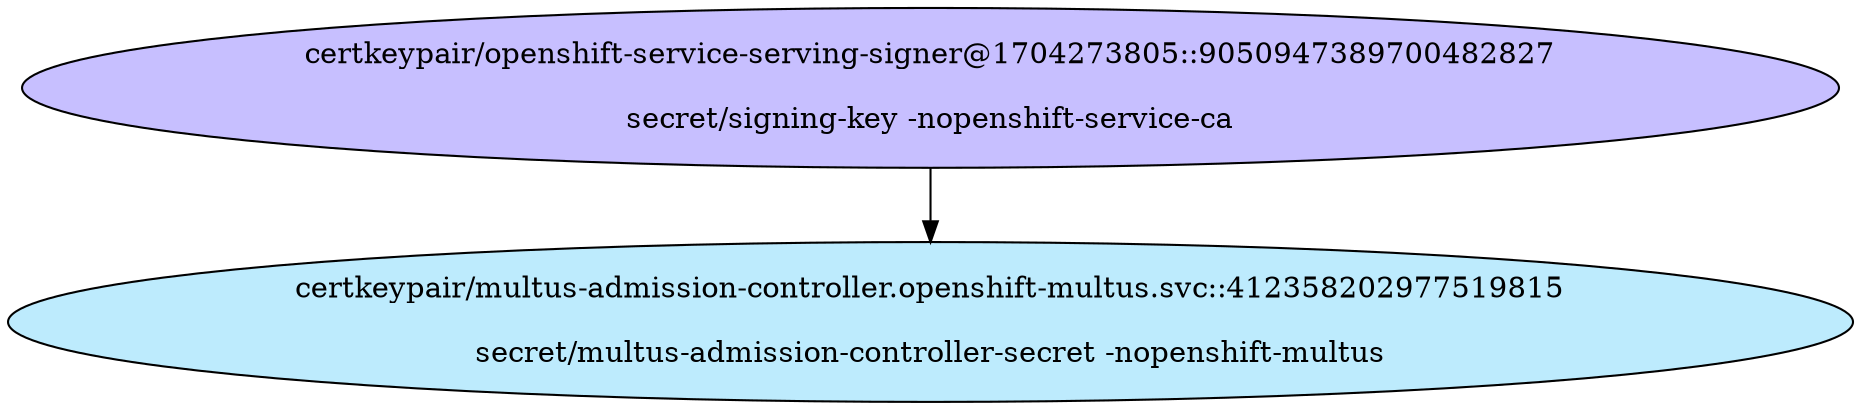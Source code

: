 digraph "Local Certificate" {
  // Node definitions.
  1 [
    label="certkeypair/openshift-service-serving-signer@1704273805::9050947389700482827\n\nsecret/signing-key -nopenshift-service-ca\n"
    style=filled
    fillcolor="#c7bfff"
  ];
  30 [
    label="certkeypair/multus-admission-controller.openshift-multus.svc::412358202977519815\n\nsecret/multus-admission-controller-secret -nopenshift-multus\n"
    style=filled
    fillcolor="#bdebfd"
  ];

  // Edge definitions.
  1 -> 30;
}